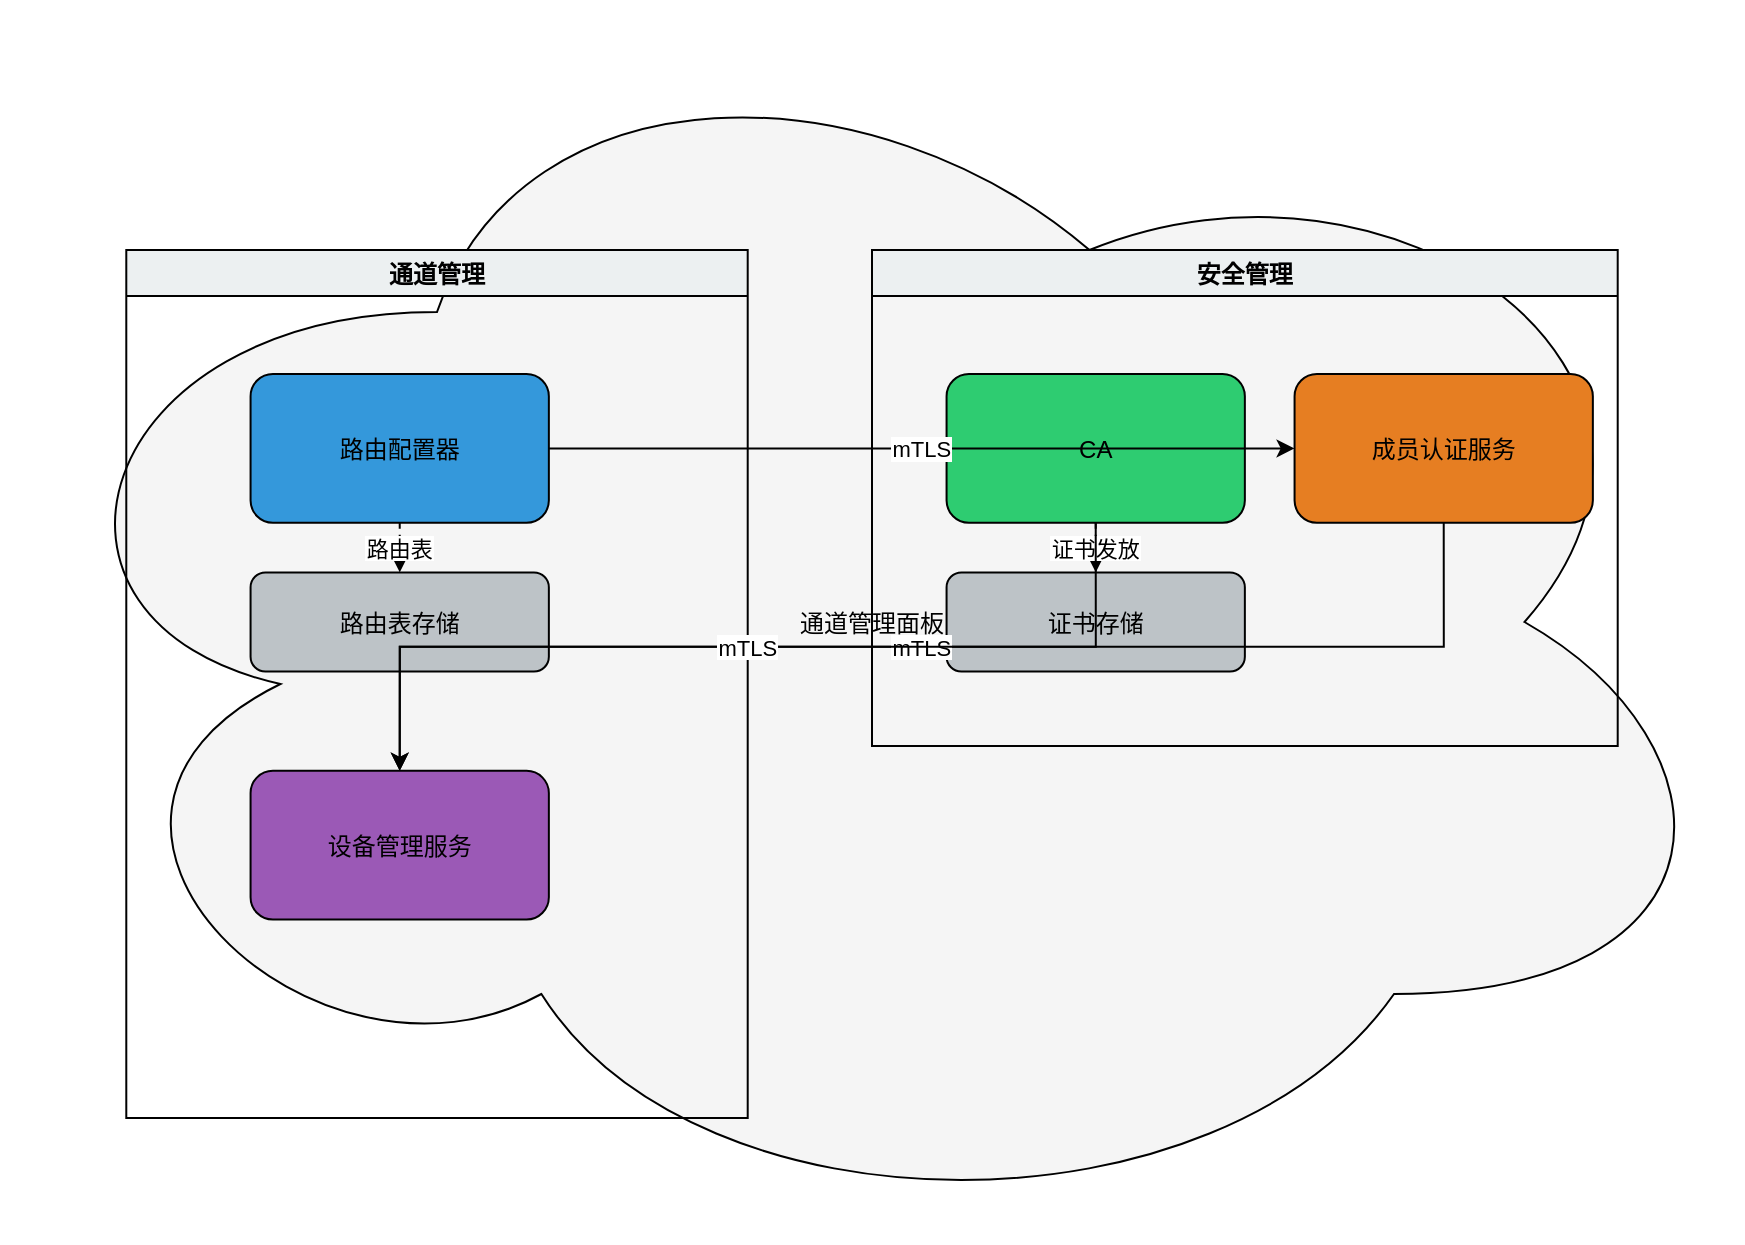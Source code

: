 <mxfile version="28.1.2">
  <diagram name="Page-1" id="5f0bae14-7c28-e335-631c-24af17079c00">
    <mxGraphModel dx="1042" dy="658" grid="1" gridSize="10" guides="1" tooltips="1" connect="1" arrows="1" fold="1" page="1" pageScale="1" pageWidth="1100" pageHeight="850" background="none" math="0" shadow="0">
      <root>
        <mxCell id="0" />
        <mxCell id="1" parent="0" />
        <mxCell id="-UjImX7-f-zHvOQc9SkZ-31" value="通道管理面板" style="shape=cloud;fillColor=#f5f5f5;strokeColor=#000000;" vertex="1" parent="1">
          <mxGeometry x="50" y="50" width="870" height="620" as="geometry" />
        </mxCell>
        <mxCell id="-UjImX7-f-zHvOQc9SkZ-32" value="安全管理" style="swimlane;fillColor=#ecf0f1;strokeColor=#000000;" vertex="1" parent="-UjImX7-f-zHvOQc9SkZ-31">
          <mxGeometry x="435" y="124" width="372.857" height="248" as="geometry" />
        </mxCell>
        <mxCell id="-UjImX7-f-zHvOQc9SkZ-33" value="CA" style="rounded=1;fillColor=#2ecc71;strokeColor=#000000;" vertex="1" parent="-UjImX7-f-zHvOQc9SkZ-32">
          <mxGeometry x="37.286" y="62" width="149.143" height="74.4" as="geometry" />
        </mxCell>
        <mxCell id="-UjImX7-f-zHvOQc9SkZ-34" value="证书存储" style="rounded=1;fillColor=#bdc3c7;strokeColor=#000000;" vertex="1" parent="-UjImX7-f-zHvOQc9SkZ-32">
          <mxGeometry x="37.286" y="161.2" width="149.143" height="49.6" as="geometry" />
        </mxCell>
        <mxCell id="-UjImX7-f-zHvOQc9SkZ-35" value="成员认证服务" style="rounded=1;fillColor=#e67e22;strokeColor=#000000;" vertex="1" parent="-UjImX7-f-zHvOQc9SkZ-32">
          <mxGeometry x="211.286" y="62" width="149.143" height="74.4" as="geometry" />
        </mxCell>
        <mxCell id="-UjImX7-f-zHvOQc9SkZ-36" value="证书发放" style="edgeStyle=orthogonalEdgeStyle;rounded=0;dashed=1;exitX=0.5;exitY=1;entryX=0.5;entryY=0;" edge="1" parent="-UjImX7-f-zHvOQc9SkZ-32" source="-UjImX7-f-zHvOQc9SkZ-33" target="-UjImX7-f-zHvOQc9SkZ-34">
          <mxGeometry relative="1" as="geometry" />
        </mxCell>
        <mxCell id="-UjImX7-f-zHvOQc9SkZ-37" value="通道管理" style="swimlane;fillColor=#ecf0f1;strokeColor=#000000;" vertex="1" parent="-UjImX7-f-zHvOQc9SkZ-31">
          <mxGeometry x="62.143" y="124" width="310.714" height="434" as="geometry" />
        </mxCell>
        <mxCell id="-UjImX7-f-zHvOQc9SkZ-38" value="路由配置器" style="rounded=1;fillColor=#3498db;strokeColor=#000000;" vertex="1" parent="-UjImX7-f-zHvOQc9SkZ-37">
          <mxGeometry x="62.143" y="62" width="149.143" height="74.4" as="geometry" />
        </mxCell>
        <mxCell id="-UjImX7-f-zHvOQc9SkZ-39" value="路由表存储" style="rounded=1;fillColor=#bdc3c7;strokeColor=#000000;" vertex="1" parent="-UjImX7-f-zHvOQc9SkZ-37">
          <mxGeometry x="62.143" y="161.2" width="149.143" height="49.6" as="geometry" />
        </mxCell>
        <mxCell id="-UjImX7-f-zHvOQc9SkZ-40" value="设备管理服务" style="rounded=1;fillColor=#9b59b6;strokeColor=#000000;" vertex="1" parent="-UjImX7-f-zHvOQc9SkZ-37">
          <mxGeometry x="62.143" y="260.4" width="149.143" height="74.4" as="geometry" />
        </mxCell>
        <mxCell id="-UjImX7-f-zHvOQc9SkZ-41" value="路由表" style="edgeStyle=orthogonalEdgeStyle;rounded=0;dashed=1;exitX=0.5;exitY=1;entryX=0.5;entryY=0;" edge="1" parent="-UjImX7-f-zHvOQc9SkZ-37" source="-UjImX7-f-zHvOQc9SkZ-38" target="-UjImX7-f-zHvOQc9SkZ-39">
          <mxGeometry relative="1" as="geometry" />
        </mxCell>
        <mxCell id="-UjImX7-f-zHvOQc9SkZ-42" value="mTLS" style="edgeStyle=orthogonalEdgeStyle;rounded=0;exitX=1;exitY=0.5;entryX=0;entryY=0.5;" edge="1" parent="-UjImX7-f-zHvOQc9SkZ-31" source="-UjImX7-f-zHvOQc9SkZ-38" target="-UjImX7-f-zHvOQc9SkZ-35">
          <mxGeometry relative="1" as="geometry" />
        </mxCell>
        <mxCell id="-UjImX7-f-zHvOQc9SkZ-43" value="mTLS" style="edgeStyle=orthogonalEdgeStyle;rounded=0;exitX=0.5;exitY=1;entryX=0.5;entryY=0;" edge="1" parent="-UjImX7-f-zHvOQc9SkZ-31" source="-UjImX7-f-zHvOQc9SkZ-35" target="-UjImX7-f-zHvOQc9SkZ-40">
          <mxGeometry relative="1" as="geometry" />
        </mxCell>
        <mxCell id="-UjImX7-f-zHvOQc9SkZ-44" value="mTLS" style="edgeStyle=orthogonalEdgeStyle;rounded=0;exitX=0.5;exitY=1;entryX=0.5;entryY=0;" edge="1" parent="-UjImX7-f-zHvOQc9SkZ-31" source="-UjImX7-f-zHvOQc9SkZ-33" target="-UjImX7-f-zHvOQc9SkZ-40">
          <mxGeometry relative="1" as="geometry" />
        </mxCell>
      </root>
    </mxGraphModel>
  </diagram>
</mxfile>

